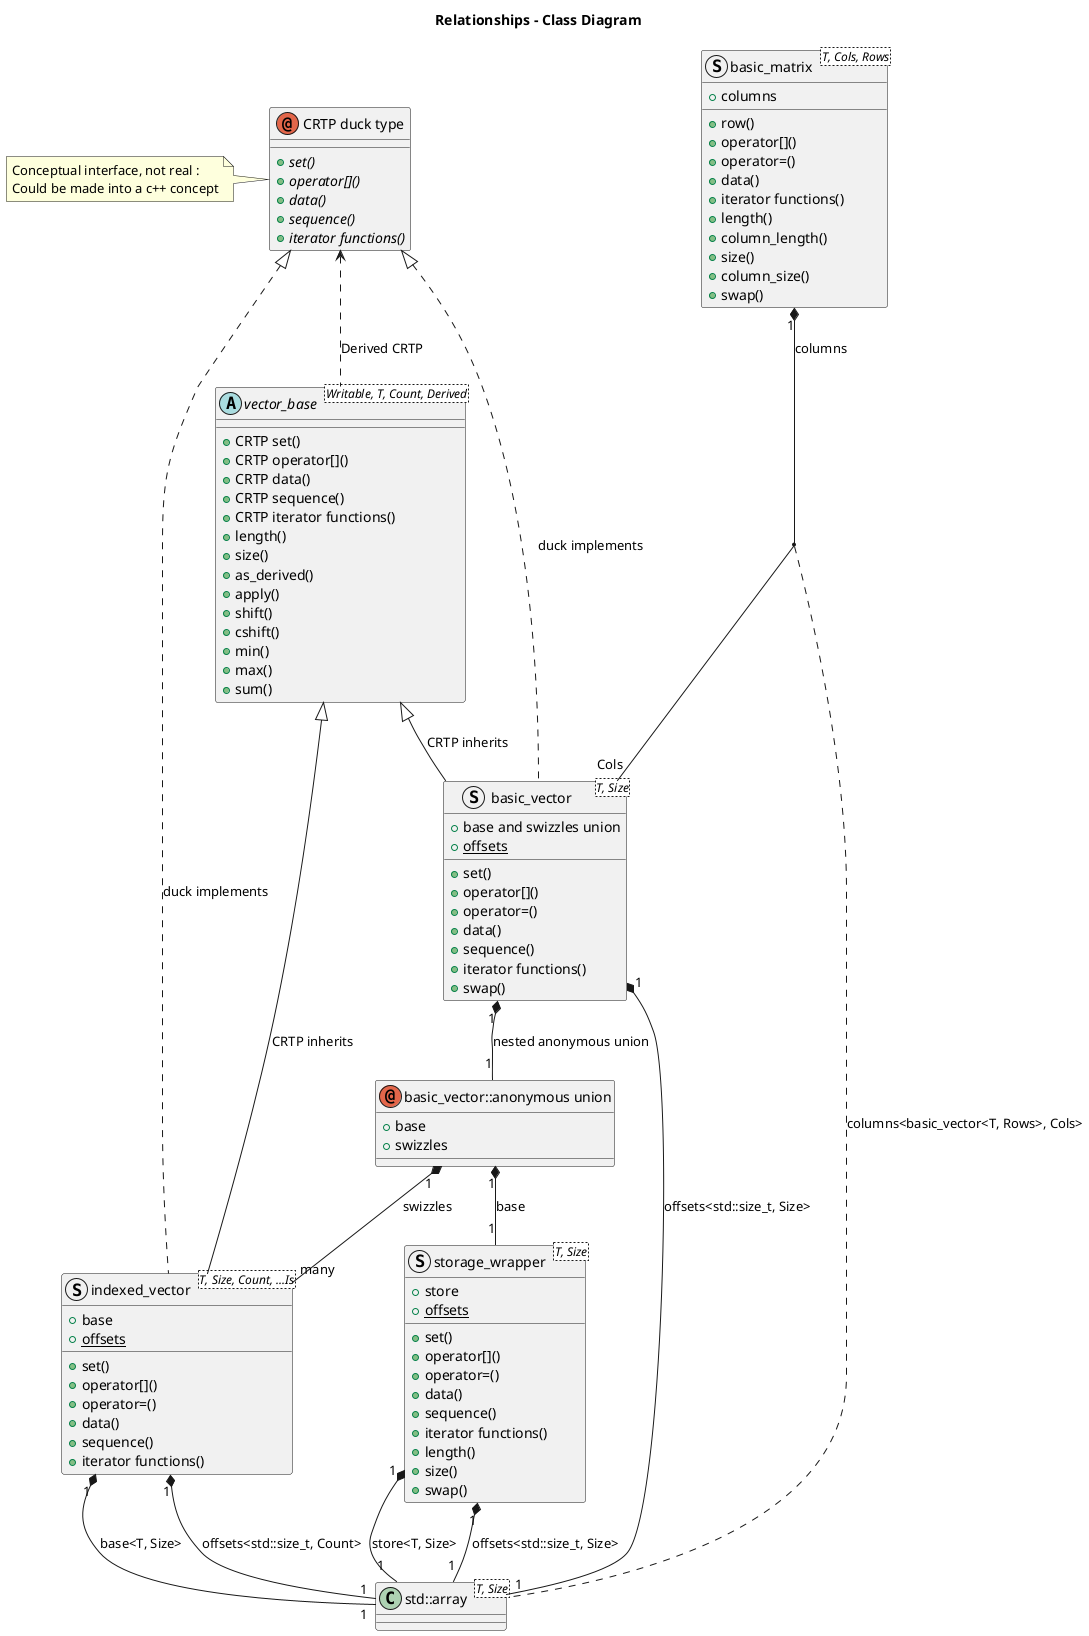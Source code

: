 @startuml
	'skin rose
	title Relationships - Class Diagram
	annotation "CRTP duck type"
	{
		+ {abstract} set()
		+ {abstract} operator[]()
		+ {abstract} data()
		+ {abstract} sequence()
		+ {abstract} iterator functions()
	}
	note left of "CRTP duck type"
		Conceptual interface, not real :
		Could be made into a c++ concept
	end note
	abstract vector_base <Writable, T, Count, Derived>
	{
		+ CRTP set()
		+ CRTP operator[]()
		+ CRTP data()
		+ CRTP sequence()
		+ CRTP iterator functions()
		+ length()
		+ size()
		+ as_derived()
		+ apply()
		+ shift()
		+ cshift()
		+ min()
		+ max()
		+ sum()
	}
	struct basic_vector<T, Size>
	{
		+ base and swizzles union
		+ {static} offsets
		+ set()
		+ operator[]()
		+ operator=()
		+ data()
		+ sequence()
		+ iterator functions()
		+ swap()
	}
	annotation "basic_vector::anonymous union"
	{
		+ base
		+ swizzles
	}
	struct storage_wrapper<T, Size>
	{
		+ store
		+ {static} offsets
		+ set()
		+ operator[]()
		+ operator=()
		+ data()
		+ sequence()
		+ iterator functions()
		+ length()
		+ size()
		+ swap()
	}
	struct indexed_vector<T, Size, Count, ...Is>
	{
		+ base
		+ {static} offsets
		+ set()
		+ operator[]()
		+ operator=()
		+ data()
		+ sequence()
		+ iterator functions()
	}
	struct basic_matrix<T, Cols, Rows>
	{
		+ columns
		+ row()
		+ operator[]()
		+ operator=()
		+ data()
		+ iterator functions()
		+ length()
		+ column_length()
		+ size()
		+ column_size()
		+ swap()
	}
	class std::array<T, Size>
	{
	}
	vector_base <|-down- basic_vector: CRTP inherits
	vector_base <|-down- indexed_vector : CRTP inherits
	"CRTP duck type" ^.. basic_vector : duck implements
	"CRTP duck type" ^.. indexed_vector : duck implements
	"basic_vector::anonymous union" "1" *-- "1" storage_wrapper : base
	"basic_vector::anonymous union" "1" *-- "many" indexed_vector : swizzles
	basic_vector "1" *-- "1" "basic_vector::anonymous union" : nested anonymous union
	"CRTP duck type" <.. vector_base : Derived CRTP
	basic_matrix "1" *-- "Cols" basic_vector : columns
	storage_wrapper "1" *-- "1" std::array : offsets<std::size_t, Size>
	storage_wrapper "1" *-- "1" std::array : store<T, Size>
	basic_vector "1" *-- "1" std::array : offsets<std::size_t, Size>
	indexed_vector "1" *-- "1" std::array : offsets<std::size_t, Count>
	indexed_vector "1" *-- "1" std::array : base<T, Size>
	(basic_matrix, basic_vector) .. std::array : columns<basic_vector<T, Rows>, Cols>
@enduml
